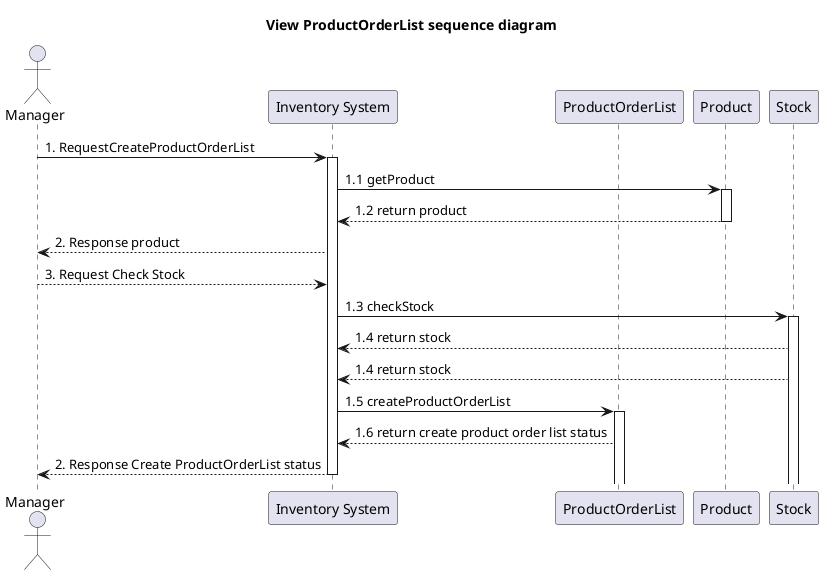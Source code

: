 @startuml
'example
title View ProductOrderList sequence diagram

actor Manager as actorManager
participant "Inventory System" as InventorySystem
participant "ProductOrderList" as classProductOrderList
participant "Product" as classProduct
participant "Stock" as classStock

actorManager -> InventorySystem: 1. RequestCreateProductOrderList
activate InventorySystem

InventorySystem -> classProduct : 1.1 getProduct
activate classProduct

classProduct --> InventorySystem : 1.2 return product
deactivate classProduct

InventorySystem --> actorManager : 2. Response product

actorManager --> InventorySystem : 3. Request Check Stock


InventorySystem -> classStock: 1.3 checkStock
activate classStock

classStock --> InventorySystem: 1.4 return stock



classStock --> InventorySystem: 1.4 return stock


InventorySystem -> classProductOrderList: 1.5 createProductOrderList
activate classProductOrderList
classProductOrderList --> InventorySystem: 1.6 return create product order list status



InventorySystem --> actorManager : 2. Response Create ProductOrderList status
deactivate InventorySystem

@enduml